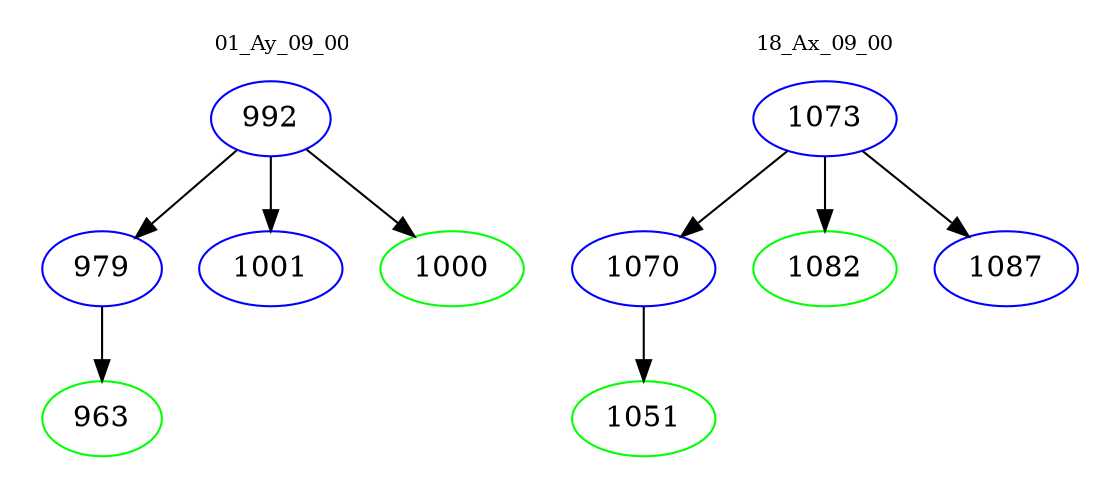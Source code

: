 digraph{
subgraph cluster_0 {
color = white
label = "01_Ay_09_00";
fontsize=10;
T0_992 [label="992", color="blue"]
T0_992 -> T0_979 [color="black"]
T0_979 [label="979", color="blue"]
T0_979 -> T0_963 [color="black"]
T0_963 [label="963", color="green"]
T0_992 -> T0_1001 [color="black"]
T0_1001 [label="1001", color="blue"]
T0_992 -> T0_1000 [color="black"]
T0_1000 [label="1000", color="green"]
}
subgraph cluster_1 {
color = white
label = "18_Ax_09_00";
fontsize=10;
T1_1073 [label="1073", color="blue"]
T1_1073 -> T1_1070 [color="black"]
T1_1070 [label="1070", color="blue"]
T1_1070 -> T1_1051 [color="black"]
T1_1051 [label="1051", color="green"]
T1_1073 -> T1_1082 [color="black"]
T1_1082 [label="1082", color="green"]
T1_1073 -> T1_1087 [color="black"]
T1_1087 [label="1087", color="blue"]
}
}
